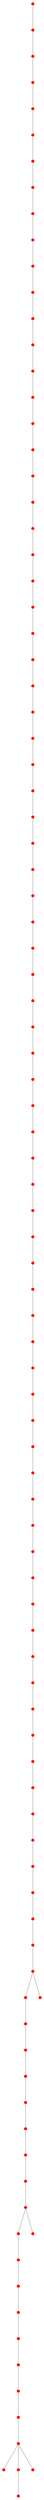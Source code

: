 graph {
	1 [color=red shape=point]
	95 [color=red shape=point]
	1 -- 95 [color=gray]
	72 [color=red shape=point]
	95 -- 72 [color=gray]
	71 [color=red shape=point]
	72 -- 71 [color=gray]
	70 [color=red shape=point]
	71 -- 70 [color=gray]
	50 [color=red shape=point]
	70 -- 50 [color=gray]
	47 [color=red shape=point]
	50 -- 47 [color=gray]
	98 [color=red shape=point]
	47 -- 98 [color=gray]
	94 [color=red shape=point]
	98 -- 94 [color=gray]
	16 [color=red shape=point]
	94 -- 16 [color=gray]
	18 [color=red shape=point]
	16 -- 18 [color=gray]
	40 [color=red shape=point]
	18 -- 40 [color=gray]
	55 [color=red shape=point]
	40 -- 55 [color=gray]
	3 [color=red shape=point]
	55 -- 3 [color=gray]
	17 [color=red shape=point]
	3 -- 17 [color=gray]
	4 [color=red shape=point]
	17 -- 4 [color=gray]
	61 [color=red shape=point]
	4 -- 61 [color=gray]
	20 [color=red shape=point]
	61 -- 20 [color=gray]
	53 [color=red shape=point]
	20 -- 53 [color=gray]
	11 [color=red shape=point]
	53 -- 11 [color=gray]
	36 [color=red shape=point]
	11 -- 36 [color=gray]
	35 [color=red shape=point]
	36 -- 35 [color=gray]
	69 [color=red shape=point]
	35 -- 69 [color=gray]
	42 [color=red shape=point]
	69 -- 42 [color=gray]
	75 [color=red shape=point]
	42 -- 75 [color=gray]
	90 [color=red shape=point]
	75 -- 90 [color=gray]
	10 [color=red shape=point]
	90 -- 10 [color=gray]
	68 [color=red shape=point]
	10 -- 68 [color=gray]
	26 [color=red shape=point]
	68 -- 26 [color=gray]
	2 [color=red shape=point]
	26 -- 2 [color=gray]
	86 [color=red shape=point]
	2 -- 86 [color=gray]
	0 [color=red shape=point]
	86 -- 0 [color=gray]
	44 [color=red shape=point]
	0 -- 44 [color=gray]
	8 [color=red shape=point]
	44 -- 8 [color=gray]
	31 [color=red shape=point]
	8 -- 31 [color=gray]
	63 [color=red shape=point]
	31 -- 63 [color=gray]
	19 [color=red shape=point]
	63 -- 19 [color=gray]
	74 [color=red shape=point]
	19 -- 74 [color=gray]
	56 [color=red shape=point]
	74 -- 56 [color=gray]
	38 [color=red shape=point]
	56 -- 38 [color=gray]
	89 [color=red shape=point]
	38 -- 89 [color=gray]
	7 [color=red shape=point]
	89 -- 7 [color=gray]
	33 [color=red shape=point]
	7 -- 33 [color=gray]
	39 [color=red shape=point]
	33 -- 39 [color=gray]
	25 [color=red shape=point]
	39 -- 25 [color=gray]
	13 [color=red shape=point]
	25 -- 13 [color=gray]
	65 [color=red shape=point]
	13 -- 65 [color=gray]
	60 [color=red shape=point]
	65 -- 60 [color=gray]
	84 [color=red shape=point]
	60 -- 84 [color=gray]
	28 [color=red shape=point]
	84 -- 28 [color=gray]
	91 [color=red shape=point]
	28 -- 91 [color=gray]
	29 [color=red shape=point]
	91 -- 29 [color=gray]
	24 [color=red shape=point]
	29 -- 24 [color=gray]
	41 [color=red shape=point]
	24 -- 41 [color=gray]
	45 [color=red shape=point]
	41 -- 45 [color=gray]
	27 [color=red shape=point]
	45 -- 27 [color=gray]
	92 [color=red shape=point]
	27 -- 92 [color=gray]
	49 [color=red shape=point]
	92 -- 49 [color=gray]
	9 [color=red shape=point]
	49 -- 9 [color=gray]
	83 [color=red shape=point]
	9 -- 83 [color=gray]
	99 [color=red shape=point]
	83 -- 99 [color=gray]
	76 [color=red shape=point]
	99 -- 76 [color=gray]
	21 [color=red shape=point]
	76 -- 21 [color=gray]
	93 [color=red shape=point]
	21 -- 93 [color=gray]
	77 [color=red shape=point]
	93 -- 77 [color=gray]
	80 [color=red shape=point]
	77 -- 80 [color=gray]
	30 [color=red shape=point]
	80 -- 30 [color=gray]
	15 [color=red shape=point]
	30 -- 15 [color=gray]
	73 [color=red shape=point]
	15 -- 73 [color=gray]
	54 [color=red shape=point]
	73 -- 54 [color=gray]
	57 [color=red shape=point]
	54 -- 57 [color=gray]
	62 [color=red shape=point]
	57 -- 62 [color=gray]
	87 [color=red shape=point]
	62 -- 87 [color=gray]
	96 [color=red shape=point]
	87 -- 96 [color=gray]
	66 [color=red shape=point]
	96 -- 66 [color=gray]
	85 [color=red shape=point]
	66 -- 85 [color=gray]
	46 [color=red shape=point]
	85 -- 46 [color=gray]
	23 [color=red shape=point]
	46 -- 23 [color=gray]
	88 [color=red shape=point]
	23 -- 88 [color=gray]
	43 [color=red shape=point]
	88 -- 43 [color=gray]
	64 [color=red shape=point]
	43 -- 64 [color=gray]
	6 [color=red shape=point]
	64 -- 6 [color=gray]
	5 [color=red shape=point]
	6 -- 5 [color=gray]
	78 [color=red shape=point]
	5 -- 78 [color=gray]
	52 [color=red shape=point]
	78 -- 52 [color=gray]
	97 [color=red shape=point]
	52 -- 97 [color=gray]
	81 [color=red shape=point]
	97 -- 81 [color=gray]
	51 [color=red shape=point]
	81 -- 51 [color=gray]
	22 [color=red shape=point]
	51 -- 22 [color=gray]
	48 [color=red shape=point]
	22 -- 48 [color=gray]
	32 [color=red shape=point]
	48 -- 32 [color=gray]
	37 [color=red shape=point]
	32 -- 37 [color=gray]
	82 [color=red shape=point]
	37 -- 82 [color=gray]
	59 [color=red shape=point]
	82 -- 59 [color=gray]
	12 [color=red shape=point]
	59 -- 12 [color=gray]
	58 [color=red shape=point]
	59 -- 58 [color=gray]
	79 [color=red shape=point]
	58 -- 79 [color=gray]
	34 [color=red shape=point]
	59 -- 34 [color=gray]
	67 [color=red shape=point]
	52 -- 67 [color=gray]
	14 [color=red shape=point]
	85 -- 14 [color=gray]
}
